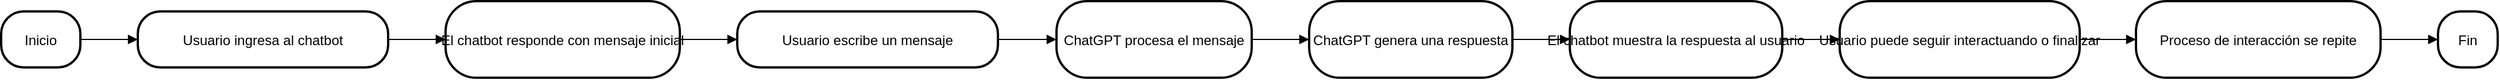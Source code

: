 <mxfile version="24.7.17">
  <diagram name="Página-1" id="oSK5YtWqw9FLYnE63FsE">
    <mxGraphModel>
      <root>
        <mxCell id="0" />
        <mxCell id="1" parent="0" />
        <mxCell id="2" value="Inicio" style="rounded=1;arcSize=40;strokeWidth=2" vertex="1" parent="1">
          <mxGeometry x="8" y="17" width="69" height="49" as="geometry" />
        </mxCell>
        <mxCell id="3" value="Usuario ingresa al chatbot" style="rounded=1;arcSize=40;strokeWidth=2" vertex="1" parent="1">
          <mxGeometry x="127" y="17" width="218" height="49" as="geometry" />
        </mxCell>
        <mxCell id="4" value="El chatbot responde con mensaje inicial" style="rounded=1;arcSize=40;strokeWidth=2" vertex="1" parent="1">
          <mxGeometry x="395" y="8" width="204" height="67" as="geometry" />
        </mxCell>
        <mxCell id="5" value="Usuario escribe un mensaje" style="rounded=1;arcSize=40;strokeWidth=2" vertex="1" parent="1">
          <mxGeometry x="649" y="17" width="227" height="49" as="geometry" />
        </mxCell>
        <mxCell id="6" value="ChatGPT procesa el mensaje" style="rounded=1;arcSize=40;strokeWidth=2" vertex="1" parent="1">
          <mxGeometry x="927" y="8" width="170" height="67" as="geometry" />
        </mxCell>
        <mxCell id="7" value="ChatGPT genera una respuesta" style="rounded=1;arcSize=40;strokeWidth=2" vertex="1" parent="1">
          <mxGeometry x="1147" y="8" width="177" height="67" as="geometry" />
        </mxCell>
        <mxCell id="8" value="El chatbot muestra la respuesta al usuario" style="rounded=1;arcSize=40;strokeWidth=2" vertex="1" parent="1">
          <mxGeometry x="1374" y="8" width="185" height="67" as="geometry" />
        </mxCell>
        <mxCell id="9" value="Usuario puede seguir interactuando o finalizar" style="rounded=1;arcSize=40;strokeWidth=2" vertex="1" parent="1">
          <mxGeometry x="1609" y="8" width="209" height="67" as="geometry" />
        </mxCell>
        <mxCell id="10" value="Proceso de interacción se repite" style="rounded=1;arcSize=40;strokeWidth=2" vertex="1" parent="1">
          <mxGeometry x="1867" y="8" width="213" height="67" as="geometry" />
        </mxCell>
        <mxCell id="11" value="Fin" style="rounded=1;arcSize=40;strokeWidth=2" vertex="1" parent="1">
          <mxGeometry x="2130" y="17" width="52" height="49" as="geometry" />
        </mxCell>
        <mxCell id="12" value="" style="curved=1;startArrow=none;endArrow=block;exitX=1;exitY=0.5;entryX=0;entryY=0.5;" edge="1" parent="1" source="2" target="3">
          <mxGeometry relative="1" as="geometry">
            <Array as="points" />
          </mxGeometry>
        </mxCell>
        <mxCell id="13" value="" style="curved=1;startArrow=none;endArrow=block;exitX=1;exitY=0.5;entryX=0;entryY=0.5;" edge="1" parent="1" source="3" target="4">
          <mxGeometry relative="1" as="geometry">
            <Array as="points" />
          </mxGeometry>
        </mxCell>
        <mxCell id="14" value="" style="curved=1;startArrow=none;endArrow=block;exitX=1;exitY=0.5;entryX=0;entryY=0.5;" edge="1" parent="1" source="4" target="5">
          <mxGeometry relative="1" as="geometry">
            <Array as="points" />
          </mxGeometry>
        </mxCell>
        <mxCell id="15" value="" style="curved=1;startArrow=none;endArrow=block;exitX=1;exitY=0.5;entryX=0;entryY=0.5;" edge="1" parent="1" source="5" target="6">
          <mxGeometry relative="1" as="geometry">
            <Array as="points" />
          </mxGeometry>
        </mxCell>
        <mxCell id="16" value="" style="curved=1;startArrow=none;endArrow=block;exitX=1;exitY=0.5;entryX=0;entryY=0.5;" edge="1" parent="1" source="6" target="7">
          <mxGeometry relative="1" as="geometry">
            <Array as="points" />
          </mxGeometry>
        </mxCell>
        <mxCell id="17" value="" style="curved=1;startArrow=none;endArrow=block;exitX=1;exitY=0.5;entryX=0;entryY=0.5;" edge="1" parent="1" source="7" target="8">
          <mxGeometry relative="1" as="geometry">
            <Array as="points" />
          </mxGeometry>
        </mxCell>
        <mxCell id="18" value="" style="curved=1;startArrow=none;endArrow=block;exitX=1;exitY=0.5;entryX=0;entryY=0.5;" edge="1" parent="1" source="8" target="9">
          <mxGeometry relative="1" as="geometry">
            <Array as="points" />
          </mxGeometry>
        </mxCell>
        <mxCell id="19" value="" style="curved=1;startArrow=none;endArrow=block;exitX=1;exitY=0.5;entryX=0;entryY=0.5;" edge="1" parent="1" source="9" target="10">
          <mxGeometry relative="1" as="geometry">
            <Array as="points" />
          </mxGeometry>
        </mxCell>
        <mxCell id="20" value="" style="curved=1;startArrow=none;endArrow=block;exitX=1;exitY=0.5;entryX=0.01;entryY=0.5;" edge="1" parent="1" source="10" target="11">
          <mxGeometry relative="1" as="geometry">
            <Array as="points" />
          </mxGeometry>
        </mxCell>
      </root>
    </mxGraphModel>
  </diagram>
</mxfile>
